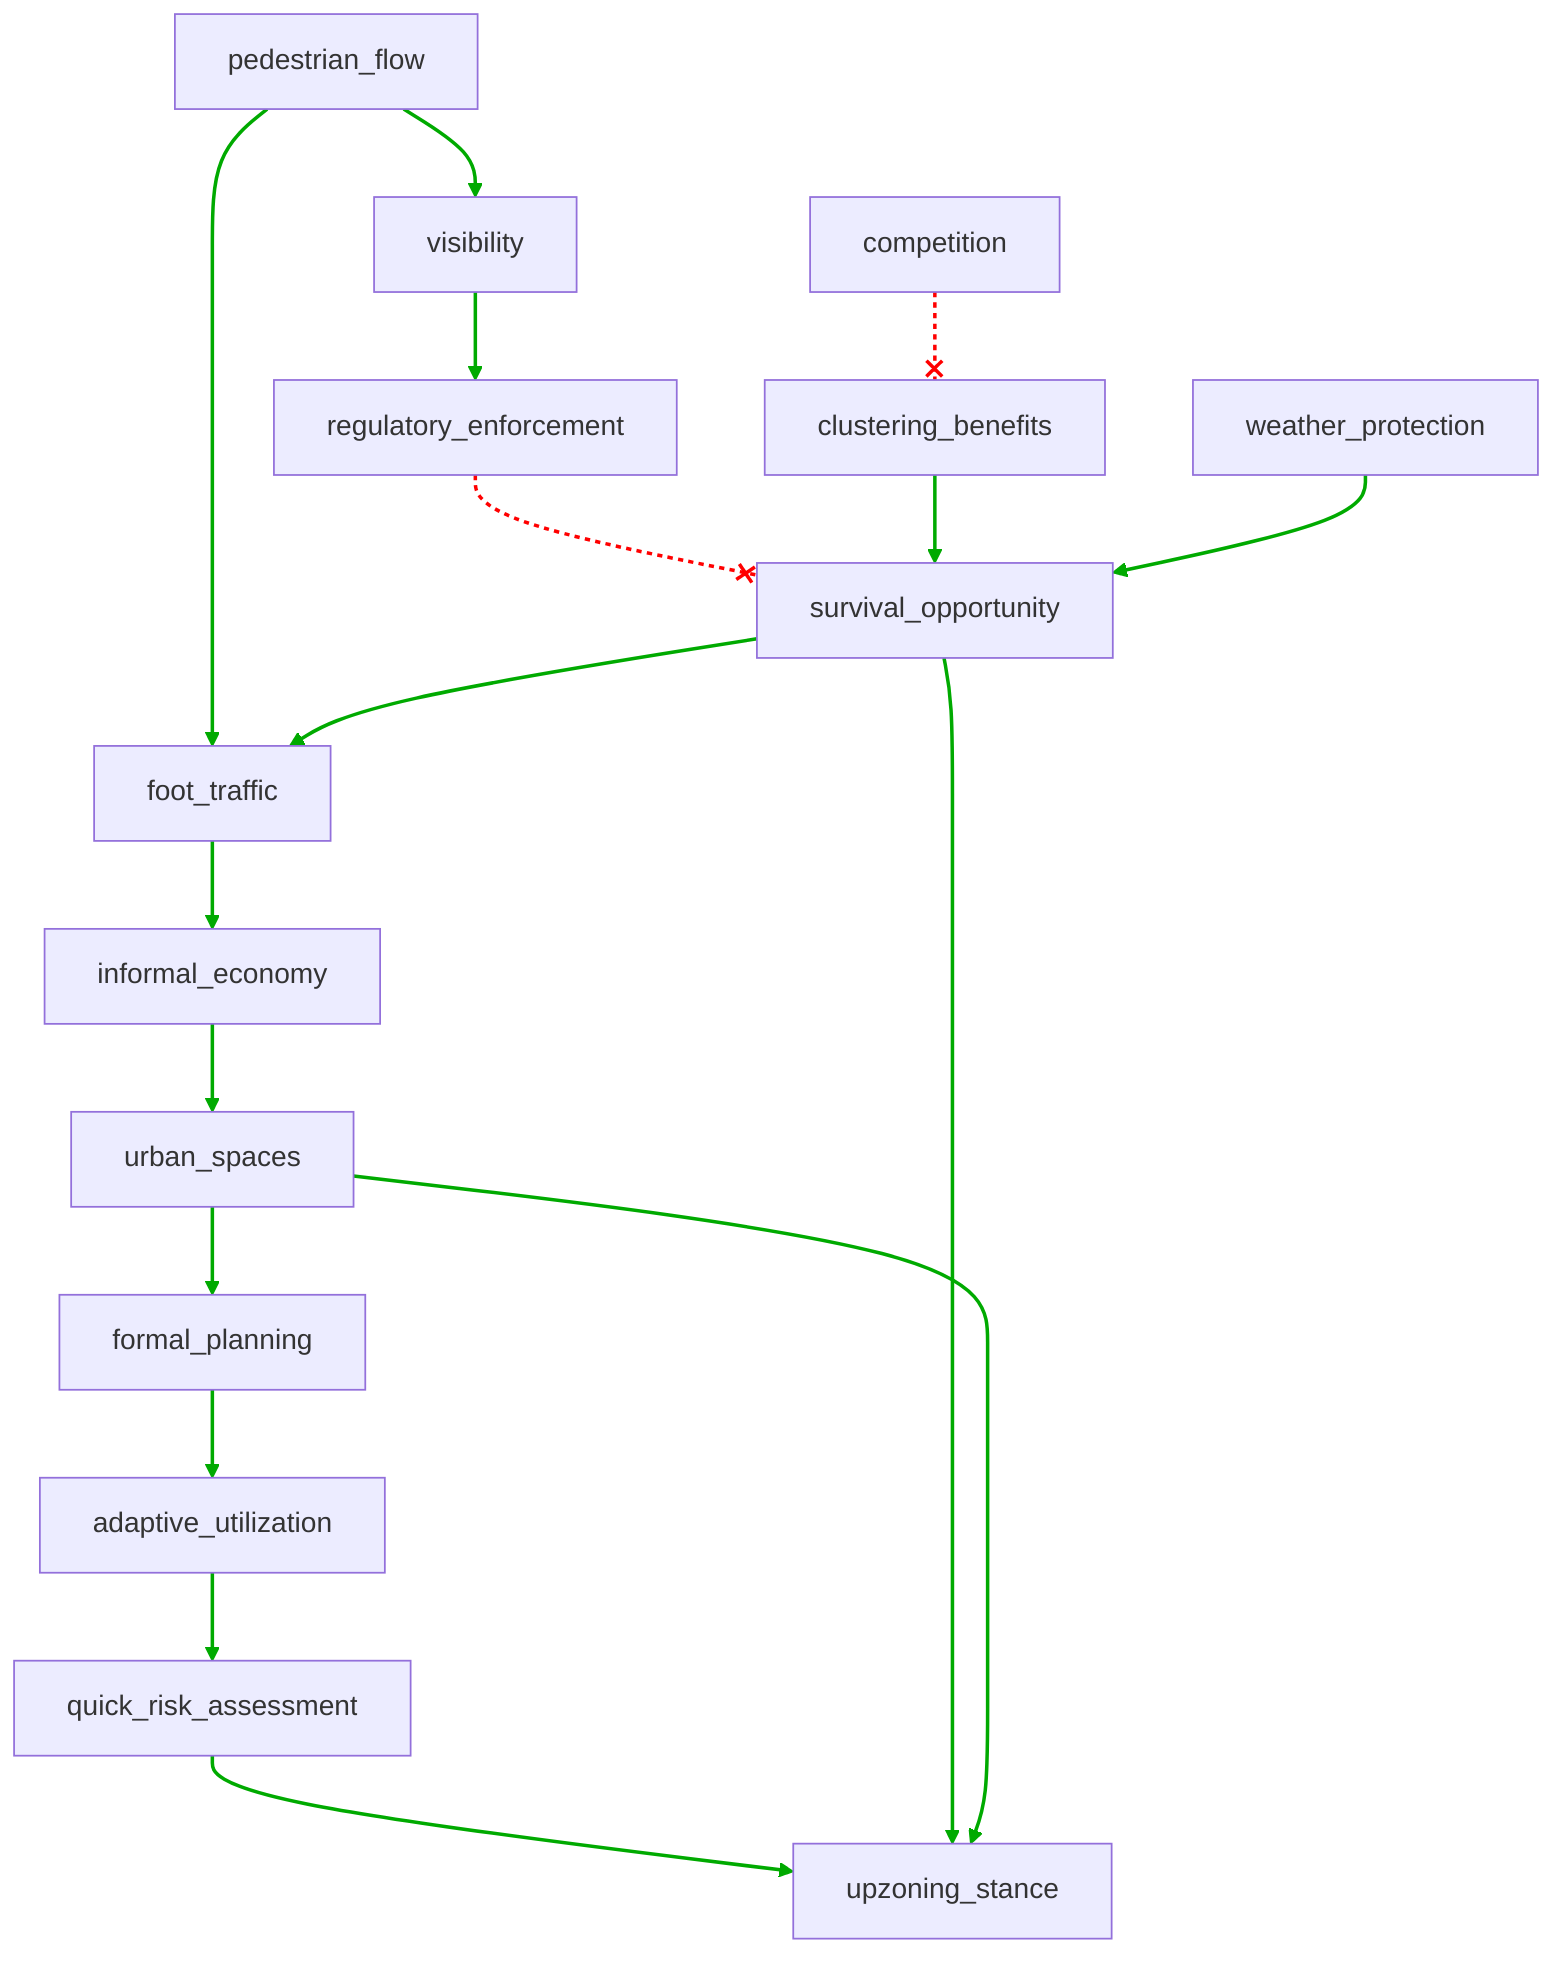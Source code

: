 flowchart TD
    n1[pedestrian_flow]
    n2[visibility]
    n3[regulatory_enforcement]
    n4[competition]
    n5[clustering_benefits]
    n6[weather_protection]
    n7[survival_opportunity]
    n8[foot_traffic]
    n9[informal_economy]
    n10[urban_spaces]
    n11[formal_planning]
    n12[adaptive_utilization]
    n13[quick_risk_assessment]
    n14[upzoning_stance]

    n1 --> n2
    n1 --> n8
    n2 --> n3
    n3 --x n7
    n4 --x n5
    n5 --> n7
    n6 --> n7
    n7 --> n8
    n8 --> n9
    n9 --> n10
    n10 --> n11
    n11 --> n12
    n12 --> n13
    n13 --> n14
    n7 --> n14
    n10 --> n14

    linkStyle 0 stroke:#00AA00,stroke-width:2px
    linkStyle 1 stroke:#00AA00,stroke-width:2px
    linkStyle 2 stroke:#00AA00,stroke-width:2px
    linkStyle 3 stroke:#FF0000,stroke-dasharray:3,stroke-width:2px
    linkStyle 4 stroke:#FF0000,stroke-dasharray:3,stroke-width:2px
    linkStyle 5 stroke:#00AA00,stroke-width:2px
    linkStyle 6 stroke:#00AA00,stroke-width:2px
    linkStyle 7 stroke:#00AA00,stroke-width:2px
    linkStyle 8 stroke:#00AA00,stroke-width:2px
    linkStyle 9 stroke:#00AA00,stroke-width:2px
    linkStyle 10 stroke:#00AA00,stroke-width:2px
    linkStyle 11 stroke:#00AA00,stroke-width:2px
    linkStyle 12 stroke:#00AA00,stroke-width:2px
    linkStyle 13 stroke:#00AA00,stroke-width:2px
    linkStyle 14 stroke:#00AA00,stroke-width:2px
    linkStyle 15 stroke:#00AA00,stroke-width:2px